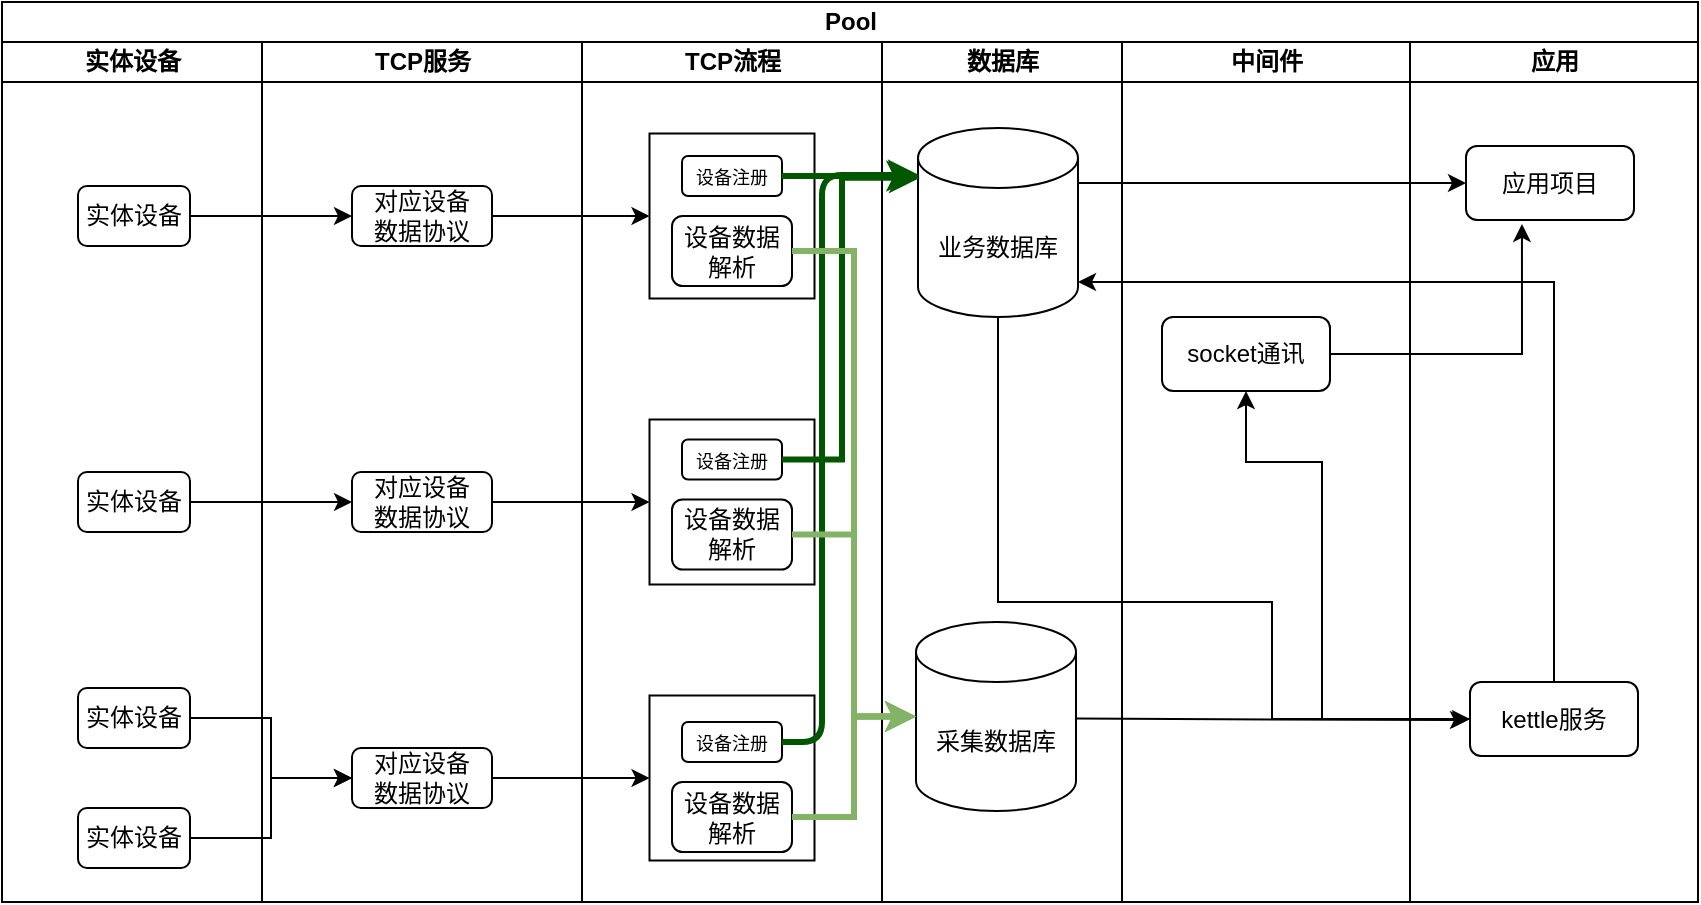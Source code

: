 <mxfile version="21.6.2" type="github">
  <diagram name="Page-1" id="74e2e168-ea6b-b213-b513-2b3c1d86103e">
    <mxGraphModel dx="862" dy="478" grid="1" gridSize="10" guides="1" tooltips="1" connect="1" arrows="1" fold="1" page="1" pageScale="1" pageWidth="1100" pageHeight="850" background="none" math="0" shadow="0">
      <root>
        <mxCell id="0" />
        <mxCell id="1" parent="0" />
        <mxCell id="STgeTo2RBOHs-Aj6-47E-5" value="Pool" style="swimlane;childLayout=stackLayout;resizeParent=1;resizeParentMax=0;startSize=20;html=1;" vertex="1" parent="1">
          <mxGeometry x="210.0" y="120" width="848" height="450" as="geometry" />
        </mxCell>
        <mxCell id="STgeTo2RBOHs-Aj6-47E-6" value="实体设备" style="swimlane;startSize=20;html=1;" vertex="1" parent="STgeTo2RBOHs-Aj6-47E-5">
          <mxGeometry y="20" width="130" height="430" as="geometry" />
        </mxCell>
        <mxCell id="STgeTo2RBOHs-Aj6-47E-10" value="实体设备" style="rounded=1;whiteSpace=wrap;html=1;" vertex="1" parent="STgeTo2RBOHs-Aj6-47E-6">
          <mxGeometry x="38" y="72" width="56" height="30" as="geometry" />
        </mxCell>
        <mxCell id="STgeTo2RBOHs-Aj6-47E-14" value="实体设备" style="rounded=1;whiteSpace=wrap;html=1;" vertex="1" parent="STgeTo2RBOHs-Aj6-47E-6">
          <mxGeometry x="38" y="215" width="56" height="30" as="geometry" />
        </mxCell>
        <mxCell id="STgeTo2RBOHs-Aj6-47E-15" value="实体设备" style="rounded=1;whiteSpace=wrap;html=1;" vertex="1" parent="STgeTo2RBOHs-Aj6-47E-6">
          <mxGeometry x="38" y="323" width="56" height="30" as="geometry" />
        </mxCell>
        <mxCell id="STgeTo2RBOHs-Aj6-47E-16" value="实体设备" style="rounded=1;whiteSpace=wrap;html=1;" vertex="1" parent="STgeTo2RBOHs-Aj6-47E-6">
          <mxGeometry x="38" y="383" width="56" height="30" as="geometry" />
        </mxCell>
        <mxCell id="STgeTo2RBOHs-Aj6-47E-7" value="TCP服务" style="swimlane;startSize=20;html=1;" vertex="1" parent="STgeTo2RBOHs-Aj6-47E-5">
          <mxGeometry x="130" y="20" width="160" height="430" as="geometry" />
        </mxCell>
        <mxCell id="STgeTo2RBOHs-Aj6-47E-23" value="对应设备&lt;br&gt;数据协议" style="rounded=1;whiteSpace=wrap;html=1;" vertex="1" parent="STgeTo2RBOHs-Aj6-47E-7">
          <mxGeometry x="45.0" y="72" width="70" height="30" as="geometry" />
        </mxCell>
        <mxCell id="STgeTo2RBOHs-Aj6-47E-24" value="对应设备&lt;br style=&quot;border-color: var(--border-color);&quot;&gt;数据协议" style="rounded=1;whiteSpace=wrap;html=1;" vertex="1" parent="STgeTo2RBOHs-Aj6-47E-7">
          <mxGeometry x="45.0" y="215" width="70" height="30" as="geometry" />
        </mxCell>
        <mxCell id="STgeTo2RBOHs-Aj6-47E-25" value="对应设备&lt;br style=&quot;border-color: var(--border-color);&quot;&gt;数据协议" style="rounded=1;whiteSpace=wrap;html=1;" vertex="1" parent="STgeTo2RBOHs-Aj6-47E-7">
          <mxGeometry x="45.0" y="353" width="70" height="30" as="geometry" />
        </mxCell>
        <mxCell id="STgeTo2RBOHs-Aj6-47E-8" value="TCP流程" style="swimlane;startSize=20;html=1;" vertex="1" parent="STgeTo2RBOHs-Aj6-47E-5">
          <mxGeometry x="290" y="20" width="150" height="430" as="geometry" />
        </mxCell>
        <mxCell id="STgeTo2RBOHs-Aj6-47E-31" value="" style="whiteSpace=wrap;html=1;aspect=fixed;" vertex="1" parent="STgeTo2RBOHs-Aj6-47E-8">
          <mxGeometry x="33.75" y="45.75" width="82.5" height="82.5" as="geometry" />
        </mxCell>
        <mxCell id="STgeTo2RBOHs-Aj6-47E-22" value="&lt;font style=&quot;font-size: 9px;&quot;&gt;设备注册&lt;/font&gt;" style="rounded=1;whiteSpace=wrap;html=1;" vertex="1" parent="STgeTo2RBOHs-Aj6-47E-8">
          <mxGeometry x="50" y="57" width="50" height="20" as="geometry" />
        </mxCell>
        <mxCell id="STgeTo2RBOHs-Aj6-47E-30" value="设备数据解析" style="rounded=1;whiteSpace=wrap;html=1;" vertex="1" parent="STgeTo2RBOHs-Aj6-47E-8">
          <mxGeometry x="45" y="87" width="60" height="35" as="geometry" />
        </mxCell>
        <mxCell id="STgeTo2RBOHs-Aj6-47E-39" value="" style="whiteSpace=wrap;html=1;aspect=fixed;" vertex="1" parent="STgeTo2RBOHs-Aj6-47E-8">
          <mxGeometry x="33.75" y="326.75" width="82.5" height="82.5" as="geometry" />
        </mxCell>
        <mxCell id="STgeTo2RBOHs-Aj6-47E-40" value="&lt;font style=&quot;font-size: 9px;&quot;&gt;设备注册&lt;/font&gt;" style="rounded=1;whiteSpace=wrap;html=1;" vertex="1" parent="STgeTo2RBOHs-Aj6-47E-8">
          <mxGeometry x="50.0" y="340" width="50" height="20" as="geometry" />
        </mxCell>
        <mxCell id="STgeTo2RBOHs-Aj6-47E-41" value="设备数据解析" style="rounded=1;whiteSpace=wrap;html=1;" vertex="1" parent="STgeTo2RBOHs-Aj6-47E-8">
          <mxGeometry x="45" y="370" width="60" height="35" as="geometry" />
        </mxCell>
        <mxCell id="STgeTo2RBOHs-Aj6-47E-36" value="" style="whiteSpace=wrap;html=1;aspect=fixed;" vertex="1" parent="STgeTo2RBOHs-Aj6-47E-8">
          <mxGeometry x="33.75" y="188.75" width="82.5" height="82.5" as="geometry" />
        </mxCell>
        <mxCell id="STgeTo2RBOHs-Aj6-47E-38" value="设备数据解析" style="rounded=1;whiteSpace=wrap;html=1;" vertex="1" parent="STgeTo2RBOHs-Aj6-47E-8">
          <mxGeometry x="45" y="228.75" width="60" height="35" as="geometry" />
        </mxCell>
        <mxCell id="STgeTo2RBOHs-Aj6-47E-37" value="&lt;font style=&quot;font-size: 9px;&quot;&gt;设备注册&lt;/font&gt;" style="rounded=1;whiteSpace=wrap;html=1;" vertex="1" parent="STgeTo2RBOHs-Aj6-47E-8">
          <mxGeometry x="50" y="198.75" width="50" height="20" as="geometry" />
        </mxCell>
        <mxCell id="STgeTo2RBOHs-Aj6-47E-56" value="数据库" style="swimlane;startSize=20;html=1;" vertex="1" parent="STgeTo2RBOHs-Aj6-47E-5">
          <mxGeometry x="440" y="20" width="120" height="430" as="geometry" />
        </mxCell>
        <mxCell id="STgeTo2RBOHs-Aj6-47E-66" value="采集数据库" style="shape=cylinder3;whiteSpace=wrap;html=1;boundedLbl=1;backgroundOutline=1;size=15;" vertex="1" parent="STgeTo2RBOHs-Aj6-47E-56">
          <mxGeometry x="17" y="290" width="80" height="94.5" as="geometry" />
        </mxCell>
        <mxCell id="STgeTo2RBOHs-Aj6-47E-100" value="业务数据库" style="shape=cylinder3;whiteSpace=wrap;html=1;boundedLbl=1;backgroundOutline=1;size=15;" vertex="1" parent="STgeTo2RBOHs-Aj6-47E-56">
          <mxGeometry x="18" y="43" width="80" height="94.5" as="geometry" />
        </mxCell>
        <mxCell id="STgeTo2RBOHs-Aj6-47E-122" value="中间件" style="swimlane;startSize=20;html=1;" vertex="1" parent="STgeTo2RBOHs-Aj6-47E-5">
          <mxGeometry x="560" y="20" width="144" height="430" as="geometry" />
        </mxCell>
        <mxCell id="STgeTo2RBOHs-Aj6-47E-128" value="socket通讯" style="rounded=1;whiteSpace=wrap;html=1;" vertex="1" parent="STgeTo2RBOHs-Aj6-47E-122">
          <mxGeometry x="20" y="137.5" width="84" height="37" as="geometry" />
        </mxCell>
        <mxCell id="STgeTo2RBOHs-Aj6-47E-133" value="应用" style="swimlane;startSize=20;html=1;" vertex="1" parent="STgeTo2RBOHs-Aj6-47E-5">
          <mxGeometry x="704" y="20" width="144" height="430" as="geometry" />
        </mxCell>
        <mxCell id="STgeTo2RBOHs-Aj6-47E-134" value="应用项目" style="rounded=1;whiteSpace=wrap;html=1;" vertex="1" parent="STgeTo2RBOHs-Aj6-47E-133">
          <mxGeometry x="28" y="52" width="84" height="37" as="geometry" />
        </mxCell>
        <mxCell id="STgeTo2RBOHs-Aj6-47E-135" value="kettle服务" style="rounded=1;whiteSpace=wrap;html=1;" vertex="1" parent="STgeTo2RBOHs-Aj6-47E-133">
          <mxGeometry x="30" y="320" width="84" height="37" as="geometry" />
        </mxCell>
        <mxCell id="STgeTo2RBOHs-Aj6-47E-18" style="edgeStyle=orthogonalEdgeStyle;rounded=0;orthogonalLoop=1;jettySize=auto;html=1;entryX=0;entryY=0.5;entryDx=0;entryDy=0;" edge="1" parent="STgeTo2RBOHs-Aj6-47E-5" source="STgeTo2RBOHs-Aj6-47E-10" target="STgeTo2RBOHs-Aj6-47E-23">
          <mxGeometry relative="1" as="geometry">
            <mxPoint x="140.0" y="107" as="targetPoint" />
          </mxGeometry>
        </mxCell>
        <mxCell id="STgeTo2RBOHs-Aj6-47E-20" style="edgeStyle=orthogonalEdgeStyle;rounded=0;orthogonalLoop=1;jettySize=auto;html=1;entryX=0;entryY=0.5;entryDx=0;entryDy=0;" edge="1" parent="STgeTo2RBOHs-Aj6-47E-5" source="STgeTo2RBOHs-Aj6-47E-15" target="STgeTo2RBOHs-Aj6-47E-25">
          <mxGeometry relative="1" as="geometry">
            <mxPoint x="140.0" y="358" as="targetPoint" />
          </mxGeometry>
        </mxCell>
        <mxCell id="STgeTo2RBOHs-Aj6-47E-21" style="edgeStyle=orthogonalEdgeStyle;rounded=0;orthogonalLoop=1;jettySize=auto;html=1;entryX=0;entryY=0.5;entryDx=0;entryDy=0;" edge="1" parent="STgeTo2RBOHs-Aj6-47E-5" source="STgeTo2RBOHs-Aj6-47E-16" target="STgeTo2RBOHs-Aj6-47E-25">
          <mxGeometry relative="1" as="geometry">
            <mxPoint x="140.0" y="418" as="targetPoint" />
          </mxGeometry>
        </mxCell>
        <mxCell id="STgeTo2RBOHs-Aj6-47E-43" style="edgeStyle=orthogonalEdgeStyle;rounded=0;orthogonalLoop=1;jettySize=auto;html=1;entryX=0;entryY=0.5;entryDx=0;entryDy=0;" edge="1" parent="STgeTo2RBOHs-Aj6-47E-5" source="STgeTo2RBOHs-Aj6-47E-24" target="STgeTo2RBOHs-Aj6-47E-36">
          <mxGeometry relative="1" as="geometry">
            <mxPoint x="320.0" y="250" as="targetPoint" />
          </mxGeometry>
        </mxCell>
        <mxCell id="STgeTo2RBOHs-Aj6-47E-44" style="edgeStyle=orthogonalEdgeStyle;rounded=0;orthogonalLoop=1;jettySize=auto;html=1;" edge="1" parent="STgeTo2RBOHs-Aj6-47E-5" source="STgeTo2RBOHs-Aj6-47E-25" target="STgeTo2RBOHs-Aj6-47E-39">
          <mxGeometry relative="1" as="geometry" />
        </mxCell>
        <mxCell id="STgeTo2RBOHs-Aj6-47E-45" style="edgeStyle=orthogonalEdgeStyle;rounded=0;orthogonalLoop=1;jettySize=auto;html=1;entryX=0;entryY=0.5;entryDx=0;entryDy=0;" edge="1" parent="STgeTo2RBOHs-Aj6-47E-5" source="STgeTo2RBOHs-Aj6-47E-23" target="STgeTo2RBOHs-Aj6-47E-31">
          <mxGeometry relative="1" as="geometry" />
        </mxCell>
        <mxCell id="STgeTo2RBOHs-Aj6-47E-111" style="edgeStyle=orthogonalEdgeStyle;rounded=0;orthogonalLoop=1;jettySize=auto;html=1;entryX=-0.005;entryY=0.254;entryDx=0;entryDy=0;entryPerimeter=0;strokeWidth=3;fillColor=#008a00;strokeColor=#005700;" edge="1" parent="STgeTo2RBOHs-Aj6-47E-5" source="STgeTo2RBOHs-Aj6-47E-22" target="STgeTo2RBOHs-Aj6-47E-100">
          <mxGeometry relative="1" as="geometry" />
        </mxCell>
        <mxCell id="STgeTo2RBOHs-Aj6-47E-112" style="edgeStyle=orthogonalEdgeStyle;rounded=0;orthogonalLoop=1;jettySize=auto;html=1;entryX=0.012;entryY=0.264;entryDx=0;entryDy=0;entryPerimeter=0;fillColor=#008a00;strokeColor=#005700;strokeWidth=3;" edge="1" parent="STgeTo2RBOHs-Aj6-47E-5" source="STgeTo2RBOHs-Aj6-47E-37" target="STgeTo2RBOHs-Aj6-47E-100">
          <mxGeometry relative="1" as="geometry">
            <Array as="points">
              <mxPoint x="420" y="229" />
              <mxPoint x="420" y="88" />
            </Array>
          </mxGeometry>
        </mxCell>
        <mxCell id="STgeTo2RBOHs-Aj6-47E-113" style="edgeStyle=orthogonalEdgeStyle;rounded=1;orthogonalLoop=1;jettySize=auto;html=1;entryX=0.006;entryY=0.249;entryDx=0;entryDy=0;entryPerimeter=0;strokeWidth=3;fillColor=#008a00;strokeColor=#005700;" edge="1" parent="STgeTo2RBOHs-Aj6-47E-5" source="STgeTo2RBOHs-Aj6-47E-40" target="STgeTo2RBOHs-Aj6-47E-100">
          <mxGeometry relative="1" as="geometry">
            <Array as="points">
              <mxPoint x="410" y="370" />
              <mxPoint x="410" y="87" />
            </Array>
          </mxGeometry>
        </mxCell>
        <mxCell id="STgeTo2RBOHs-Aj6-47E-114" style="edgeStyle=orthogonalEdgeStyle;rounded=0;orthogonalLoop=1;jettySize=auto;html=1;entryX=0;entryY=0.5;entryDx=0;entryDy=0;entryPerimeter=0;fillColor=#d5e8d4;strokeColor=#82b366;strokeWidth=3;" edge="1" parent="STgeTo2RBOHs-Aj6-47E-5" source="STgeTo2RBOHs-Aj6-47E-30" target="STgeTo2RBOHs-Aj6-47E-66">
          <mxGeometry relative="1" as="geometry" />
        </mxCell>
        <mxCell id="STgeTo2RBOHs-Aj6-47E-115" style="edgeStyle=orthogonalEdgeStyle;rounded=0;orthogonalLoop=1;jettySize=auto;html=1;entryX=0;entryY=0.5;entryDx=0;entryDy=0;entryPerimeter=0;fillColor=#d5e8d4;strokeColor=#82b366;strokeWidth=3;" edge="1" parent="STgeTo2RBOHs-Aj6-47E-5" source="STgeTo2RBOHs-Aj6-47E-38" target="STgeTo2RBOHs-Aj6-47E-66">
          <mxGeometry relative="1" as="geometry" />
        </mxCell>
        <mxCell id="STgeTo2RBOHs-Aj6-47E-116" style="edgeStyle=orthogonalEdgeStyle;rounded=0;orthogonalLoop=1;jettySize=auto;html=1;entryX=0;entryY=0.5;entryDx=0;entryDy=0;entryPerimeter=0;fillColor=#d5e8d4;strokeColor=#82b366;strokeWidth=3;" edge="1" parent="STgeTo2RBOHs-Aj6-47E-5" source="STgeTo2RBOHs-Aj6-47E-41" target="STgeTo2RBOHs-Aj6-47E-66">
          <mxGeometry relative="1" as="geometry" />
        </mxCell>
        <mxCell id="STgeTo2RBOHs-Aj6-47E-19" style="edgeStyle=orthogonalEdgeStyle;rounded=0;orthogonalLoop=1;jettySize=auto;html=1;entryX=0;entryY=0.5;entryDx=0;entryDy=0;exitX=1;exitY=0.5;exitDx=0;exitDy=0;" edge="1" parent="STgeTo2RBOHs-Aj6-47E-5" source="STgeTo2RBOHs-Aj6-47E-14" target="STgeTo2RBOHs-Aj6-47E-24">
          <mxGeometry relative="1" as="geometry">
            <mxPoint x="150.0" y="249.71" as="targetPoint" />
            <mxPoint x="100.0" y="250" as="sourcePoint" />
          </mxGeometry>
        </mxCell>
        <mxCell id="STgeTo2RBOHs-Aj6-47E-105" style="edgeStyle=orthogonalEdgeStyle;rounded=0;orthogonalLoop=1;jettySize=auto;html=1;entryX=0;entryY=0.5;entryDx=0;entryDy=0;" edge="1" parent="STgeTo2RBOHs-Aj6-47E-5" source="STgeTo2RBOHs-Aj6-47E-100" target="STgeTo2RBOHs-Aj6-47E-134">
          <mxGeometry relative="1" as="geometry">
            <mxPoint x="732.141" y="110" as="targetPoint" />
            <Array as="points">
              <mxPoint x="635" y="90" />
            </Array>
          </mxGeometry>
        </mxCell>
        <mxCell id="STgeTo2RBOHs-Aj6-47E-132" style="edgeStyle=orthogonalEdgeStyle;rounded=0;orthogonalLoop=1;jettySize=auto;html=1;entryX=0;entryY=0.5;entryDx=0;entryDy=0;" edge="1" parent="STgeTo2RBOHs-Aj6-47E-5" source="STgeTo2RBOHs-Aj6-47E-100" target="STgeTo2RBOHs-Aj6-47E-135">
          <mxGeometry relative="1" as="geometry">
            <mxPoint x="732.984" y="358" as="targetPoint" />
            <Array as="points">
              <mxPoint x="498.0" y="300" />
              <mxPoint x="635.0" y="300" />
              <mxPoint x="635.0" y="359" />
            </Array>
          </mxGeometry>
        </mxCell>
        <mxCell id="STgeTo2RBOHs-Aj6-47E-137" style="edgeStyle=orthogonalEdgeStyle;rounded=0;orthogonalLoop=1;jettySize=auto;html=1;" edge="1" parent="STgeTo2RBOHs-Aj6-47E-5" source="STgeTo2RBOHs-Aj6-47E-135">
          <mxGeometry relative="1" as="geometry">
            <mxPoint x="538.0" y="140" as="targetPoint" />
            <Array as="points">
              <mxPoint x="776" y="140" />
            </Array>
          </mxGeometry>
        </mxCell>
        <mxCell id="STgeTo2RBOHs-Aj6-47E-138" style="edgeStyle=orthogonalEdgeStyle;rounded=0;orthogonalLoop=1;jettySize=auto;html=1;entryX=0.5;entryY=1;entryDx=0;entryDy=0;" edge="1" parent="STgeTo2RBOHs-Aj6-47E-5" source="STgeTo2RBOHs-Aj6-47E-135" target="STgeTo2RBOHs-Aj6-47E-128">
          <mxGeometry relative="1" as="geometry">
            <Array as="points">
              <mxPoint x="660" y="359" />
              <mxPoint x="660" y="230" />
              <mxPoint x="622" y="230" />
            </Array>
          </mxGeometry>
        </mxCell>
        <mxCell id="STgeTo2RBOHs-Aj6-47E-139" style="edgeStyle=orthogonalEdgeStyle;rounded=0;orthogonalLoop=1;jettySize=auto;html=1;entryX=0.333;entryY=1.054;entryDx=0;entryDy=0;entryPerimeter=0;" edge="1" parent="STgeTo2RBOHs-Aj6-47E-5" source="STgeTo2RBOHs-Aj6-47E-128" target="STgeTo2RBOHs-Aj6-47E-134">
          <mxGeometry relative="1" as="geometry" />
        </mxCell>
        <mxCell id="STgeTo2RBOHs-Aj6-47E-102" style="edgeStyle=orthogonalEdgeStyle;rounded=0;orthogonalLoop=1;jettySize=auto;html=1;entryX=0.5;entryY=1;entryDx=0;entryDy=0;" edge="1" parent="1">
          <mxGeometry relative="1" as="geometry">
            <mxPoint x="747.0" y="478.257" as="sourcePoint" />
            <mxPoint x="942.984" y="479" as="targetPoint" />
          </mxGeometry>
        </mxCell>
      </root>
    </mxGraphModel>
  </diagram>
</mxfile>
